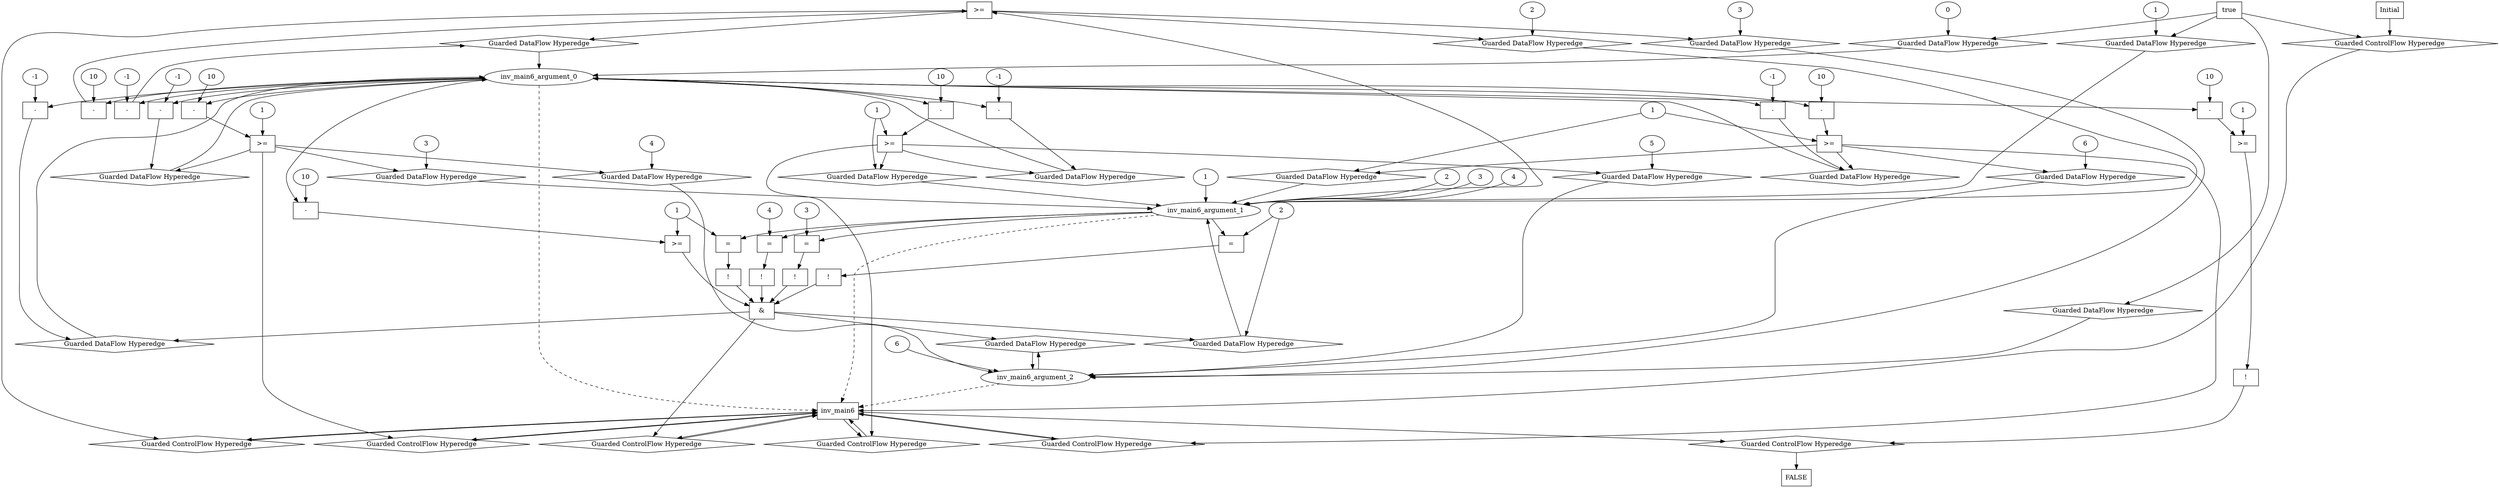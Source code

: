 digraph dag {
inv_main6 [label="inv_main6" shape="rect"];
FALSE [label="FALSE" shape="rect"];
Initial [label="Initial" shape="rect"];
ControlFowHyperEdge_0 [label="Guarded ControlFlow Hyperedge" shape="diamond"];
Initial -> ControlFowHyperEdge_0[label=""]
ControlFowHyperEdge_0 -> inv_main6[label=""]
ControlFowHyperEdge_1 [label="Guarded ControlFlow Hyperedge" shape="diamond"];
inv_main6 -> ControlFowHyperEdge_1[label=""]
ControlFowHyperEdge_1 -> inv_main6[label=""]
ControlFowHyperEdge_2 [label="Guarded ControlFlow Hyperedge" shape="diamond"];
inv_main6 -> ControlFowHyperEdge_2[label=""]
ControlFowHyperEdge_2 -> inv_main6[label=""]
ControlFowHyperEdge_3 [label="Guarded ControlFlow Hyperedge" shape="diamond"];
inv_main6 -> ControlFowHyperEdge_3[label=""]
ControlFowHyperEdge_3 -> inv_main6[label=""]
ControlFowHyperEdge_4 [label="Guarded ControlFlow Hyperedge" shape="diamond"];
inv_main6 -> ControlFowHyperEdge_4[label=""]
ControlFowHyperEdge_4 -> inv_main6[label=""]
ControlFowHyperEdge_5 [label="Guarded ControlFlow Hyperedge" shape="diamond"];
inv_main6 -> ControlFowHyperEdge_5[label=""]
ControlFowHyperEdge_5 -> inv_main6[label=""]
ControlFowHyperEdge_6 [label="Guarded ControlFlow Hyperedge" shape="diamond"];
inv_main6 -> ControlFowHyperEdge_6[label=""]
ControlFowHyperEdge_6 -> FALSE[label=""]
inv_main6_argument_0 [label="inv_main6_argument_0" shape="oval"];
inv_main6_argument_0 -> inv_main6[label="" style="dashed"]
inv_main6_argument_1 [label="inv_main6_argument_1" shape="oval"];
inv_main6_argument_1 -> inv_main6[label="" style="dashed"]
inv_main6_argument_2 [label="inv_main6_argument_2" shape="oval"];
inv_main6_argument_2 -> inv_main6[label="" style="dashed"]

true_0 [label="true" shape="rect"];
true_0->ControlFowHyperEdge_0 [label=""];
xxxinv_main6___Initial_0xxxdataFlow_0_node_0 [label="0"];

xxxinv_main6___Initial_0xxxdataFlow_0_node_0->DataFowHyperEdge_0_inv_main6_argument_0 [label=""];
xxxinv_main6___Initial_0xxxdataFlow1_node_0 [label="1"];

xxxinv_main6___Initial_0xxxdataFlow1_node_0->DataFowHyperEdge_0_inv_main6_argument_1 [label=""];
xxxinv_main6___inv_main6_1xxxguard_0_node_0 [label=">=" shape="rect"];
xxxinv_main6___inv_main6_1xxxguard_0_node_1 [label="-" shape="rect"];
xxxinv_main6___inv_main6_1xxxguard_0_node_2 [label="10"];
xxxinv_main6___inv_main6_1xxxguard_0_node_1->xxxinv_main6___inv_main6_1xxxguard_0_node_0
inv_main6_argument_1->xxxinv_main6___inv_main6_1xxxguard_0_node_0
xxxinv_main6___inv_main6_1xxxguard_0_node_2->xxxinv_main6___inv_main6_1xxxguard_0_node_1
inv_main6_argument_0->xxxinv_main6___inv_main6_1xxxguard_0_node_1

xxxinv_main6___inv_main6_1xxxguard_0_node_0->ControlFowHyperEdge_1 [label=""];
xxxinv_main6___inv_main6_1xxxdataFlow_0_node_0 [label="-" shape="rect"];
xxxinv_main6___inv_main6_1xxxdataFlow_0_node_2 [label="-1"];
inv_main6_argument_0->xxxinv_main6___inv_main6_1xxxdataFlow_0_node_0
xxxinv_main6___inv_main6_1xxxdataFlow_0_node_2->xxxinv_main6___inv_main6_1xxxdataFlow_0_node_0

xxxinv_main6___inv_main6_1xxxdataFlow_0_node_0->DataFowHyperEdge_1_inv_main6_argument_0 [label=""];
xxxinv_main6___inv_main6_1xxxdataFlow1_node_0 [label="2"];

xxxinv_main6___inv_main6_1xxxdataFlow1_node_0->DataFowHyperEdge_1_inv_main6_argument_1 [label=""];
xxxinv_main6___inv_main6_1xxxdataFlow2_node_0 [label="3"];

xxxinv_main6___inv_main6_1xxxdataFlow2_node_0->DataFowHyperEdge_1_inv_main6_argument_2 [label=""];
xxxinv_main6___inv_main6_2xxxguard_0_node_0 [label=">=" shape="rect"];
xxxinv_main6___inv_main6_2xxxguard_0_node_1 [label="-" shape="rect"];
xxxinv_main6___inv_main6_2xxxguard_0_node_2 [label="10"];
xxxinv_main6___inv_main6_2xxxguard_0_node_4 [label="1"];
xxxinv_main6___inv_main6_2xxxguard_0_node_1->xxxinv_main6___inv_main6_2xxxguard_0_node_0
xxxinv_main6___inv_main6_2xxxguard_0_node_4->xxxinv_main6___inv_main6_2xxxguard_0_node_0
xxxinv_main6___inv_main6_2xxxguard_0_node_2->xxxinv_main6___inv_main6_2xxxguard_0_node_1
inv_main6_argument_0->xxxinv_main6___inv_main6_2xxxguard_0_node_1

xxxinv_main6___inv_main6_2xxxguard_0_node_0->ControlFowHyperEdge_2 [label=""];
xxxinv_main6___inv_main6_2xxxdataFlow_0_node_0 [label="-" shape="rect"];
xxxinv_main6___inv_main6_2xxxdataFlow_0_node_2 [label="-1"];
inv_main6_argument_0->xxxinv_main6___inv_main6_2xxxdataFlow_0_node_0
xxxinv_main6___inv_main6_2xxxdataFlow_0_node_2->xxxinv_main6___inv_main6_2xxxdataFlow_0_node_0

xxxinv_main6___inv_main6_2xxxdataFlow_0_node_0->DataFowHyperEdge_2_inv_main6_argument_0 [label=""];
xxxinv_main6___inv_main6_2xxxdataFlow1_node_0 [label="3"];

xxxinv_main6___inv_main6_2xxxdataFlow1_node_0->DataFowHyperEdge_2_inv_main6_argument_1 [label=""];
xxxinv_main6___inv_main6_2xxxdataFlow2_node_0 [label="4"];

xxxinv_main6___inv_main6_2xxxdataFlow2_node_0->DataFowHyperEdge_2_inv_main6_argument_2 [label=""];
xxxinv_main6___inv_main6_3xxxguard_0_node_0 [label=">=" shape="rect"];
xxxinv_main6___inv_main6_3xxxguard_0_node_1 [label="-" shape="rect"];
xxxinv_main6___inv_main6_3xxxguard_0_node_2 [label="10"];
xxxinv_main6___inv_main6_3xxxguard_0_node_1->xxxinv_main6___inv_main6_3xxxguard_0_node_0
xxxinv_main6___inv_main6_3xxxdataFlow1_node_0->xxxinv_main6___inv_main6_3xxxguard_0_node_0
xxxinv_main6___inv_main6_3xxxguard_0_node_2->xxxinv_main6___inv_main6_3xxxguard_0_node_1
inv_main6_argument_0->xxxinv_main6___inv_main6_3xxxguard_0_node_1

xxxinv_main6___inv_main6_3xxxguard_0_node_0->ControlFowHyperEdge_3 [label=""];
xxxinv_main6___inv_main6_3xxxdataFlow_0_node_0 [label="-" shape="rect"];
xxxinv_main6___inv_main6_3xxxdataFlow_0_node_2 [label="-1"];
inv_main6_argument_0->xxxinv_main6___inv_main6_3xxxdataFlow_0_node_0
xxxinv_main6___inv_main6_3xxxdataFlow_0_node_2->xxxinv_main6___inv_main6_3xxxdataFlow_0_node_0

xxxinv_main6___inv_main6_3xxxdataFlow_0_node_0->DataFowHyperEdge_3_inv_main6_argument_0 [label=""];
xxxinv_main6___inv_main6_3xxxdataFlow1_node_0 [label="1"];

xxxinv_main6___inv_main6_3xxxdataFlow1_node_0->DataFowHyperEdge_3_inv_main6_argument_1 [label=""];
xxxinv_main6___inv_main6_3xxxdataFlow2_node_0 [label="5"];

xxxinv_main6___inv_main6_3xxxdataFlow2_node_0->DataFowHyperEdge_3_inv_main6_argument_2 [label=""];
xxxinv_main6___inv_main6_4xxx_and [label="&" shape="rect"];
xxxinv_main6___inv_main6_4xxxguard_0_node_0 [label=">=" shape="rect"];
xxxinv_main6___inv_main6_4xxxguard_0_node_1 [label="-" shape="rect"];
xxxinv_main6___inv_main6_4xxxguard_0_node_2 [label="10"];
xxxinv_main6___inv_main6_4xxxguard_0_node_4 [label="1"];
xxxinv_main6___inv_main6_4xxxguard_0_node_1->xxxinv_main6___inv_main6_4xxxguard_0_node_0
xxxinv_main6___inv_main6_4xxxguard_0_node_4->xxxinv_main6___inv_main6_4xxxguard_0_node_0
xxxinv_main6___inv_main6_4xxxguard_0_node_2->xxxinv_main6___inv_main6_4xxxguard_0_node_1
inv_main6_argument_0->xxxinv_main6___inv_main6_4xxxguard_0_node_1

xxxinv_main6___inv_main6_4xxxguard_0_node_0->xxxinv_main6___inv_main6_4xxx_and [label=""];
xxxinv_main6___inv_main6_4xxxguard2_node_0 [label="!" shape="rect"];
xxxinv_main6___inv_main6_4xxxguard2_node_1 [label="=" shape="rect"];
xxxinv_main6___inv_main6_4xxxguard2_node_3 [label="4"];
xxxinv_main6___inv_main6_4xxxguard2_node_1->xxxinv_main6___inv_main6_4xxxguard2_node_0
inv_main6_argument_1->xxxinv_main6___inv_main6_4xxxguard2_node_1
xxxinv_main6___inv_main6_4xxxguard2_node_3->xxxinv_main6___inv_main6_4xxxguard2_node_1

xxxinv_main6___inv_main6_4xxxguard2_node_0->xxxinv_main6___inv_main6_4xxx_and [label=""];
xxxinv_main6___inv_main6_4xxxguard3_node_0 [label="!" shape="rect"];
xxxinv_main6___inv_main6_4xxxguard3_node_1 [label="=" shape="rect"];
xxxinv_main6___inv_main6_4xxxguard3_node_3 [label="3"];
xxxinv_main6___inv_main6_4xxxguard3_node_1->xxxinv_main6___inv_main6_4xxxguard3_node_0
inv_main6_argument_1->xxxinv_main6___inv_main6_4xxxguard3_node_1
xxxinv_main6___inv_main6_4xxxguard3_node_3->xxxinv_main6___inv_main6_4xxxguard3_node_1

xxxinv_main6___inv_main6_4xxxguard3_node_0->xxxinv_main6___inv_main6_4xxx_and [label=""];
xxxinv_main6___inv_main6_4xxxguard1_node_0 [label="!" shape="rect"];
xxxinv_main6___inv_main6_4xxxguard1_node_1 [label="=" shape="rect"];
xxxinv_main6___inv_main6_4xxxguard1_node_1->xxxinv_main6___inv_main6_4xxxguard1_node_0
inv_main6_argument_1->xxxinv_main6___inv_main6_4xxxguard1_node_1
xxxinv_main6___inv_main6_4xxxguard_0_node_4->xxxinv_main6___inv_main6_4xxxguard1_node_1

xxxinv_main6___inv_main6_4xxxguard1_node_0->xxxinv_main6___inv_main6_4xxx_and [label=""];
xxxinv_main6___inv_main6_4xxxguard4_node_0 [label="!" shape="rect"];
xxxinv_main6___inv_main6_4xxxguard4_node_1 [label="=" shape="rect"];
xxxinv_main6___inv_main6_4xxxguard4_node_1->xxxinv_main6___inv_main6_4xxxguard4_node_0
inv_main6_argument_1->xxxinv_main6___inv_main6_4xxxguard4_node_1
xxxinv_main6___inv_main6_4xxxdataFlow1_node_0->xxxinv_main6___inv_main6_4xxxguard4_node_1

xxxinv_main6___inv_main6_4xxxguard4_node_0->xxxinv_main6___inv_main6_4xxx_and [label=""];
xxxinv_main6___inv_main6_4xxx_and->ControlFowHyperEdge_4 [label=""];
xxxinv_main6___inv_main6_4xxxdataFlow_0_node_0 [label="-" shape="rect"];
xxxinv_main6___inv_main6_4xxxdataFlow_0_node_2 [label="-1"];
inv_main6_argument_0->xxxinv_main6___inv_main6_4xxxdataFlow_0_node_0
xxxinv_main6___inv_main6_4xxxdataFlow_0_node_2->xxxinv_main6___inv_main6_4xxxdataFlow_0_node_0

xxxinv_main6___inv_main6_4xxxdataFlow_0_node_0->DataFowHyperEdge_4_inv_main6_argument_0 [label=""];
xxxinv_main6___inv_main6_4xxxdataFlow1_node_0 [label="2"];

xxxinv_main6___inv_main6_4xxxdataFlow1_node_0->DataFowHyperEdge_4_inv_main6_argument_1 [label=""];
xxxinv_main6___inv_main6_5xxxguard_0_node_0 [label=">=" shape="rect"];
xxxinv_main6___inv_main6_5xxxguard_0_node_1 [label="-" shape="rect"];
xxxinv_main6___inv_main6_5xxxguard_0_node_2 [label="10"];
xxxinv_main6___inv_main6_5xxxguard_0_node_1->xxxinv_main6___inv_main6_5xxxguard_0_node_0
xxxinv_main6___inv_main6_5xxxdataFlow1_node_0->xxxinv_main6___inv_main6_5xxxguard_0_node_0
xxxinv_main6___inv_main6_5xxxguard_0_node_2->xxxinv_main6___inv_main6_5xxxguard_0_node_1
inv_main6_argument_0->xxxinv_main6___inv_main6_5xxxguard_0_node_1

xxxinv_main6___inv_main6_5xxxguard_0_node_0->ControlFowHyperEdge_5 [label=""];
xxxinv_main6___inv_main6_5xxxdataFlow_0_node_0 [label="-" shape="rect"];
xxxinv_main6___inv_main6_5xxxdataFlow_0_node_2 [label="-1"];
inv_main6_argument_0->xxxinv_main6___inv_main6_5xxxdataFlow_0_node_0
xxxinv_main6___inv_main6_5xxxdataFlow_0_node_2->xxxinv_main6___inv_main6_5xxxdataFlow_0_node_0

xxxinv_main6___inv_main6_5xxxdataFlow_0_node_0->DataFowHyperEdge_5_inv_main6_argument_0 [label=""];
xxxinv_main6___inv_main6_5xxxdataFlow1_node_0 [label="1"];

xxxinv_main6___inv_main6_5xxxdataFlow1_node_0->DataFowHyperEdge_5_inv_main6_argument_1 [label=""];
xxxinv_main6___inv_main6_5xxxdataFlow2_node_0 [label="6"];

xxxinv_main6___inv_main6_5xxxdataFlow2_node_0->DataFowHyperEdge_5_inv_main6_argument_2 [label=""];
xxxFALSE___inv_main6_6xxxguard_0_node_0 [label="!" shape="rect"];
xxxFALSE___inv_main6_6xxxguard_0_node_1 [label=">=" shape="rect"];
xxxFALSE___inv_main6_6xxxguard_0_node_2 [label="-" shape="rect"];
xxxFALSE___inv_main6_6xxxguard_0_node_3 [label="10"];
xxxFALSE___inv_main6_6xxxguard_0_node_5 [label="1"];
xxxFALSE___inv_main6_6xxxguard_0_node_1->xxxFALSE___inv_main6_6xxxguard_0_node_0
xxxFALSE___inv_main6_6xxxguard_0_node_2->xxxFALSE___inv_main6_6xxxguard_0_node_1
xxxFALSE___inv_main6_6xxxguard_0_node_5->xxxFALSE___inv_main6_6xxxguard_0_node_1
xxxFALSE___inv_main6_6xxxguard_0_node_3->xxxFALSE___inv_main6_6xxxguard_0_node_2
inv_main6_argument_0->xxxFALSE___inv_main6_6xxxguard_0_node_2

xxxFALSE___inv_main6_6xxxguard_0_node_0->ControlFowHyperEdge_6 [label=""];
DataFowHyperEdge_0_inv_main6_argument_0 [label="Guarded DataFlow Hyperedge" shape="diamond"];
DataFowHyperEdge_0_inv_main6_argument_0 -> inv_main6_argument_0[label=""]
true_0->DataFowHyperEdge_0_inv_main6_argument_0 [label=""];
DataFowHyperEdge_0_inv_main6_argument_1 [label="Guarded DataFlow Hyperedge" shape="diamond"];
DataFowHyperEdge_0_inv_main6_argument_1 -> inv_main6_argument_1[label=""]
true_0->DataFowHyperEdge_0_inv_main6_argument_1 [label=""];
DataFowHyperEdge_0_inv_main6_argument_2 [label="Guarded DataFlow Hyperedge" shape="diamond"];
DataFowHyperEdge_0_inv_main6_argument_2 -> inv_main6_argument_2[label=""]
true_0->DataFowHyperEdge_0_inv_main6_argument_2 [label=""];
DataFowHyperEdge_1_inv_main6_argument_0 [label="Guarded DataFlow Hyperedge" shape="diamond"];
DataFowHyperEdge_1_inv_main6_argument_0 -> inv_main6_argument_0[label=""]
xxxinv_main6___inv_main6_1xxxguard_0_node_0 -> DataFowHyperEdge_1_inv_main6_argument_0[label=""]
DataFowHyperEdge_1_inv_main6_argument_1 [label="Guarded DataFlow Hyperedge" shape="diamond"];
DataFowHyperEdge_1_inv_main6_argument_1 -> inv_main6_argument_1[label=""]
xxxinv_main6___inv_main6_1xxxguard_0_node_0 -> DataFowHyperEdge_1_inv_main6_argument_1[label=""]
DataFowHyperEdge_1_inv_main6_argument_2 [label="Guarded DataFlow Hyperedge" shape="diamond"];
DataFowHyperEdge_1_inv_main6_argument_2 -> inv_main6_argument_2[label=""]
xxxinv_main6___inv_main6_1xxxguard_0_node_0 -> DataFowHyperEdge_1_inv_main6_argument_2[label=""]
DataFowHyperEdge_2_inv_main6_argument_0 [label="Guarded DataFlow Hyperedge" shape="diamond"];
DataFowHyperEdge_2_inv_main6_argument_0 -> inv_main6_argument_0[label=""]
xxxinv_main6___inv_main6_2xxxguard_0_node_0 -> DataFowHyperEdge_2_inv_main6_argument_0[label=""]
DataFowHyperEdge_2_inv_main6_argument_1 [label="Guarded DataFlow Hyperedge" shape="diamond"];
DataFowHyperEdge_2_inv_main6_argument_1 -> inv_main6_argument_1[label=""]
xxxinv_main6___inv_main6_2xxxguard_0_node_0 -> DataFowHyperEdge_2_inv_main6_argument_1[label=""]
DataFowHyperEdge_2_inv_main6_argument_2 [label="Guarded DataFlow Hyperedge" shape="diamond"];
DataFowHyperEdge_2_inv_main6_argument_2 -> inv_main6_argument_2[label=""]
xxxinv_main6___inv_main6_2xxxguard_0_node_0 -> DataFowHyperEdge_2_inv_main6_argument_2[label=""]
DataFowHyperEdge_3_inv_main6_argument_0 [label="Guarded DataFlow Hyperedge" shape="diamond"];
DataFowHyperEdge_3_inv_main6_argument_0 -> inv_main6_argument_0[label=""]
xxxinv_main6___inv_main6_3xxxguard_0_node_0 -> DataFowHyperEdge_3_inv_main6_argument_0[label=""]
DataFowHyperEdge_3_inv_main6_argument_1 [label="Guarded DataFlow Hyperedge" shape="diamond"];
DataFowHyperEdge_3_inv_main6_argument_1 -> inv_main6_argument_1[label=""]
xxxinv_main6___inv_main6_3xxxguard_0_node_0 -> DataFowHyperEdge_3_inv_main6_argument_1[label=""]
DataFowHyperEdge_3_inv_main6_argument_2 [label="Guarded DataFlow Hyperedge" shape="diamond"];
DataFowHyperEdge_3_inv_main6_argument_2 -> inv_main6_argument_2[label=""]
xxxinv_main6___inv_main6_3xxxguard_0_node_0 -> DataFowHyperEdge_3_inv_main6_argument_2[label=""]
DataFowHyperEdge_4_inv_main6_argument_0 [label="Guarded DataFlow Hyperedge" shape="diamond"];
DataFowHyperEdge_4_inv_main6_argument_0 -> inv_main6_argument_0[label=""]
xxxinv_main6___inv_main6_4xxx_and -> DataFowHyperEdge_4_inv_main6_argument_0[label=""]
DataFowHyperEdge_4_inv_main6_argument_1 [label="Guarded DataFlow Hyperedge" shape="diamond"];
DataFowHyperEdge_4_inv_main6_argument_1 -> inv_main6_argument_1[label=""]
xxxinv_main6___inv_main6_4xxx_and -> DataFowHyperEdge_4_inv_main6_argument_1[label=""]
DataFowHyperEdge_4_inv_main6_argument_2 [label="Guarded DataFlow Hyperedge" shape="diamond"];
DataFowHyperEdge_4_inv_main6_argument_2 -> inv_main6_argument_2[label=""]
xxxinv_main6___inv_main6_4xxx_and -> DataFowHyperEdge_4_inv_main6_argument_2[label=""]
DataFowHyperEdge_5_inv_main6_argument_0 [label="Guarded DataFlow Hyperedge" shape="diamond"];
DataFowHyperEdge_5_inv_main6_argument_0 -> inv_main6_argument_0[label=""]
xxxinv_main6___inv_main6_5xxxguard_0_node_0 -> DataFowHyperEdge_5_inv_main6_argument_0[label=""]
DataFowHyperEdge_5_inv_main6_argument_1 [label="Guarded DataFlow Hyperedge" shape="diamond"];
DataFowHyperEdge_5_inv_main6_argument_1 -> inv_main6_argument_1[label=""]
xxxinv_main6___inv_main6_5xxxguard_0_node_0 -> DataFowHyperEdge_5_inv_main6_argument_1[label=""]
DataFowHyperEdge_5_inv_main6_argument_2 [label="Guarded DataFlow Hyperedge" shape="diamond"];
DataFowHyperEdge_5_inv_main6_argument_2 -> inv_main6_argument_2[label=""]
xxxinv_main6___inv_main6_5xxxguard_0_node_0 -> DataFowHyperEdge_5_inv_main6_argument_2[label=""]
"xxxinv_main6___inv_main6_1xxxinv_main6_argument_1_constant_1" [label="1"];
"xxxinv_main6___inv_main6_1xxxinv_main6_argument_1_constant_1"->inv_main6_argument_1 [label=""];
"xxxinv_main6___inv_main6_2xxxinv_main6_argument_1_constant_2" [label="2"];
"xxxinv_main6___inv_main6_2xxxinv_main6_argument_1_constant_2"->inv_main6_argument_1 [label=""];
"xxxinv_main6___inv_main6_3xxxinv_main6_argument_1_constant_3" [label="3"];
"xxxinv_main6___inv_main6_3xxxinv_main6_argument_1_constant_3"->inv_main6_argument_1 [label=""];
"xxxinv_main6___inv_main6_5xxxinv_main6_argument_1_constant_4" [label="4"];
"xxxinv_main6___inv_main6_5xxxinv_main6_argument_1_constant_4"->inv_main6_argument_1 [label=""];
"xxxFALSE___inv_main6_6xxxinv_main6_argument_2_constant_6" [label="6"];
"xxxFALSE___inv_main6_6xxxinv_main6_argument_2_constant_6"->inv_main6_argument_2 [label=""];
inv_main6_argument_2 -> DataFowHyperEdge_4_inv_main6_argument_2[label=""]
}
